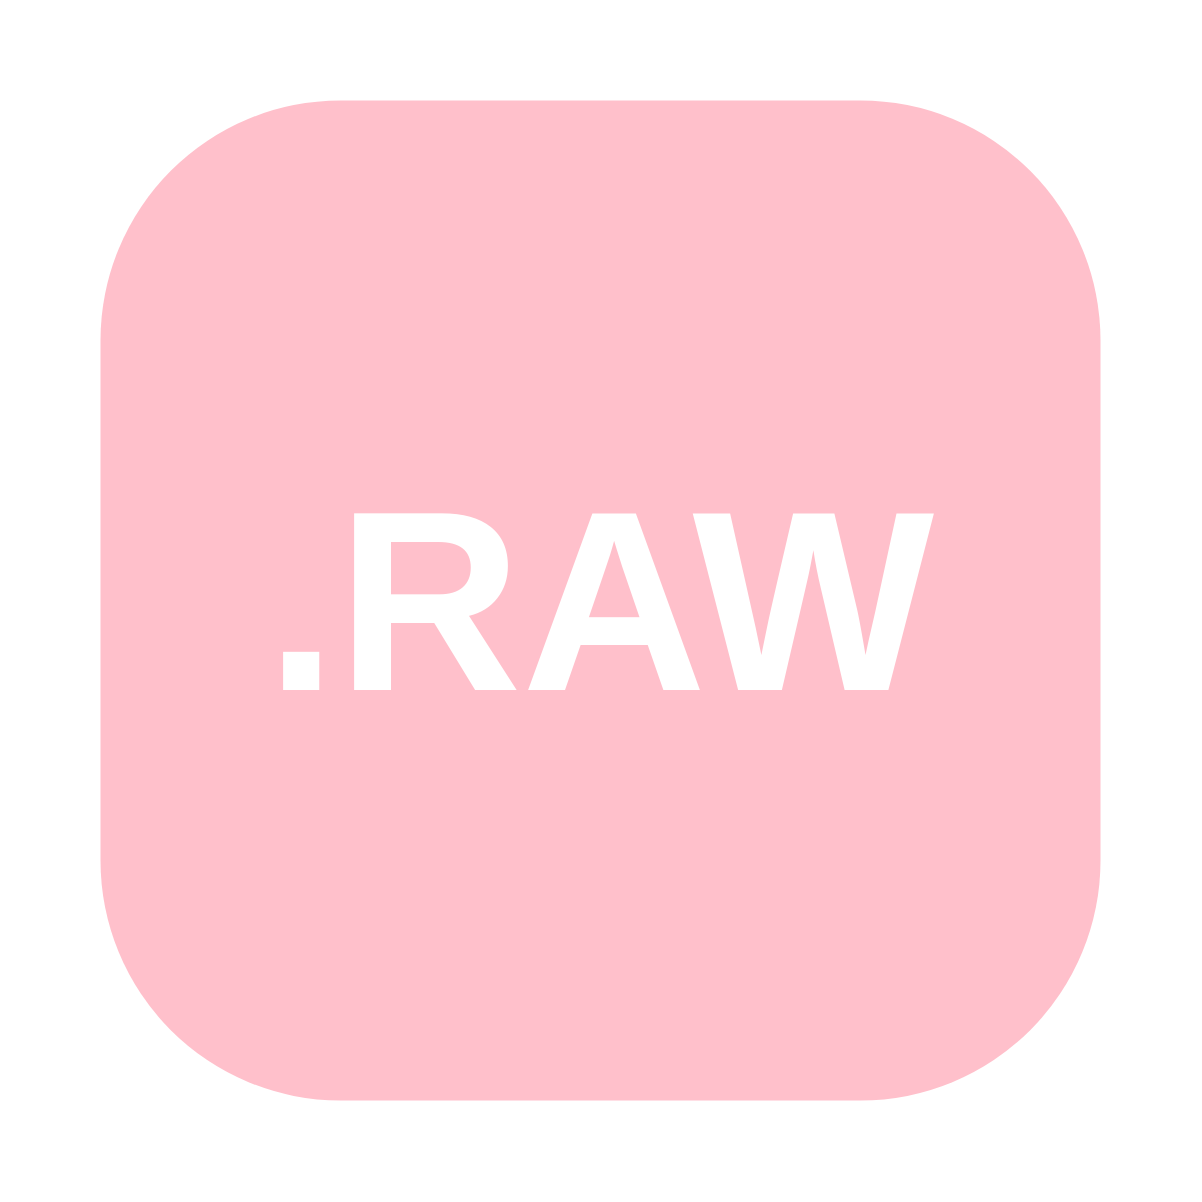 <mxfile version="20.8.16" type="device"><diagram id="pdWp0k-tLJMJmRlTUQHI" name="Page-1"><mxGraphModel dx="1375" dy="1140" grid="1" gridSize="10" guides="1" tooltips="1" connect="1" arrows="1" fold="1" page="1" pageScale="1" pageWidth="100" pageHeight="100" math="0" shadow="0"><root><mxCell id="0"/><mxCell id="1" parent="0"/><mxCell id="R1FXoq11jKYdEMTEPW_s-1" value="" style="rounded=0;whiteSpace=wrap;html=1;strokeWidth=0;strokeColor=none;fillColor=none;" parent="1" vertex="1"><mxGeometry width="600" height="600" as="geometry"/></mxCell><mxCell id="jNZEriba6v4BYZR53D1i-1" value="&lt;font style=&quot;font-size: 128px;&quot; color=&quot;#ffffff&quot;&gt;&lt;b style=&quot;&quot;&gt;.RAW&lt;/b&gt;&lt;/font&gt;&lt;b style=&quot;color: rgb(255, 255, 255);&quot;&gt;&lt;br&gt;&lt;/b&gt;" style="rounded=1;whiteSpace=wrap;html=1;fillColor=#FFC0CB;arcSize=24;strokeColor=none;strokeWidth=0;" parent="1" vertex="1"><mxGeometry x="50" y="50" width="500" height="500" as="geometry"/></mxCell></root></mxGraphModel></diagram></mxfile>